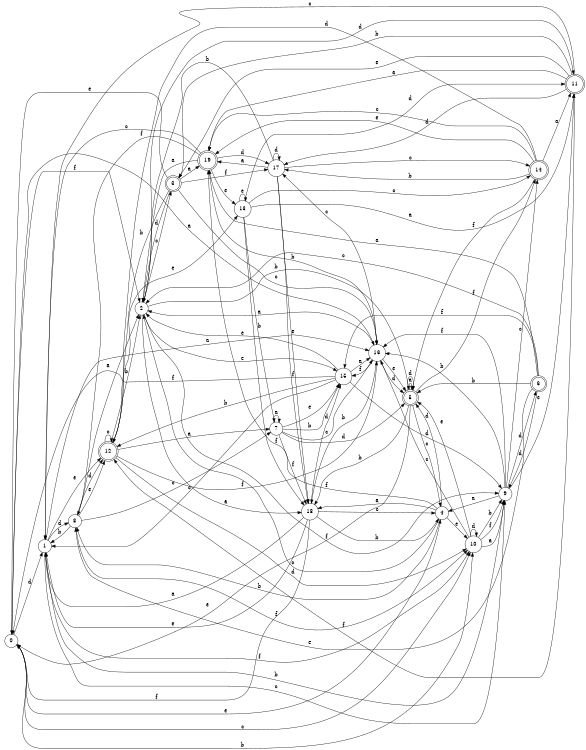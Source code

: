 digraph n16_6 {
__start0 [label="" shape="none"];

rankdir=LR;
size="8,5";

s0 [style="filled", color="black", fillcolor="white" shape="circle", label="0"];
s1 [style="filled", color="black", fillcolor="white" shape="circle", label="1"];
s2 [style="filled", color="black", fillcolor="white" shape="circle", label="2"];
s3 [style="rounded,filled", color="black", fillcolor="white" shape="doublecircle", label="3"];
s4 [style="filled", color="black", fillcolor="white" shape="circle", label="4"];
s5 [style="rounded,filled", color="black", fillcolor="white" shape="doublecircle", label="5"];
s6 [style="rounded,filled", color="black", fillcolor="white" shape="doublecircle", label="6"];
s7 [style="filled", color="black", fillcolor="white" shape="circle", label="7"];
s8 [style="filled", color="black", fillcolor="white" shape="circle", label="8"];
s9 [style="filled", color="black", fillcolor="white" shape="circle", label="9"];
s10 [style="filled", color="black", fillcolor="white" shape="circle", label="10"];
s11 [style="rounded,filled", color="black", fillcolor="white" shape="doublecircle", label="11"];
s12 [style="rounded,filled", color="black", fillcolor="white" shape="doublecircle", label="12"];
s13 [style="filled", color="black", fillcolor="white" shape="circle", label="13"];
s14 [style="rounded,filled", color="black", fillcolor="white" shape="doublecircle", label="14"];
s15 [style="filled", color="black", fillcolor="white" shape="circle", label="15"];
s16 [style="filled", color="black", fillcolor="white" shape="circle", label="16"];
s17 [style="filled", color="black", fillcolor="white" shape="circle", label="17"];
s18 [style="filled", color="black", fillcolor="white" shape="circle", label="18"];
s19 [style="rounded,filled", color="black", fillcolor="white" shape="doublecircle", label="19"];
s0 -> s16 [label="a"];
s0 -> s10 [label="b"];
s0 -> s10 [label="c"];
s0 -> s1 [label="d"];
s0 -> s4 [label="e"];
s0 -> s2 [label="f"];
s1 -> s16 [label="a"];
s1 -> s9 [label="b"];
s1 -> s9 [label="c"];
s1 -> s8 [label="d"];
s1 -> s12 [label="e"];
s1 -> s10 [label="f"];
s2 -> s18 [label="a"];
s2 -> s5 [label="b"];
s2 -> s3 [label="c"];
s2 -> s11 [label="d"];
s2 -> s15 [label="e"];
s2 -> s9 [label="f"];
s3 -> s19 [label="a"];
s3 -> s12 [label="b"];
s3 -> s16 [label="c"];
s3 -> s2 [label="d"];
s3 -> s0 [label="e"];
s3 -> s17 [label="f"];
s4 -> s18 [label="a"];
s4 -> s8 [label="b"];
s4 -> s2 [label="c"];
s4 -> s5 [label="d"];
s4 -> s10 [label="e"];
s4 -> s19 [label="f"];
s5 -> s5 [label="a"];
s5 -> s18 [label="b"];
s5 -> s4 [label="c"];
s5 -> s5 [label="d"];
s5 -> s0 [label="e"];
s5 -> s14 [label="f"];
s6 -> s19 [label="a"];
s6 -> s5 [label="b"];
s6 -> s2 [label="c"];
s6 -> s9 [label="d"];
s6 -> s8 [label="e"];
s6 -> s15 [label="f"];
s7 -> s7 [label="a"];
s7 -> s15 [label="b"];
s7 -> s16 [label="c"];
s7 -> s5 [label="d"];
s7 -> s15 [label="e"];
s7 -> s18 [label="f"];
s8 -> s2 [label="a"];
s8 -> s1 [label="b"];
s8 -> s7 [label="c"];
s8 -> s12 [label="d"];
s8 -> s12 [label="e"];
s8 -> s10 [label="f"];
s9 -> s4 [label="a"];
s9 -> s16 [label="b"];
s9 -> s14 [label="c"];
s9 -> s6 [label="d"];
s9 -> s11 [label="e"];
s9 -> s16 [label="f"];
s10 -> s9 [label="a"];
s10 -> s9 [label="b"];
s10 -> s16 [label="c"];
s10 -> s10 [label="d"];
s10 -> s5 [label="e"];
s10 -> s9 [label="f"];
s11 -> s19 [label="a"];
s11 -> s3 [label="b"];
s11 -> s1 [label="c"];
s11 -> s17 [label="d"];
s11 -> s3 [label="e"];
s11 -> s12 [label="f"];
s12 -> s7 [label="a"];
s12 -> s2 [label="b"];
s12 -> s12 [label="c"];
s12 -> s10 [label="d"];
s12 -> s13 [label="e"];
s12 -> s16 [label="f"];
s13 -> s11 [label="a"];
s13 -> s7 [label="b"];
s13 -> s14 [label="c"];
s13 -> s11 [label="d"];
s13 -> s13 [label="e"];
s13 -> s18 [label="f"];
s14 -> s11 [label="a"];
s14 -> s17 [label="b"];
s14 -> s19 [label="c"];
s14 -> s12 [label="d"];
s14 -> s19 [label="e"];
s14 -> s5 [label="f"];
s15 -> s16 [label="a"];
s15 -> s12 [label="b"];
s15 -> s1 [label="c"];
s15 -> s9 [label="d"];
s15 -> s2 [label="e"];
s15 -> s0 [label="f"];
s16 -> s2 [label="a"];
s16 -> s18 [label="b"];
s16 -> s17 [label="c"];
s16 -> s5 [label="d"];
s16 -> s5 [label="e"];
s16 -> s15 [label="f"];
s17 -> s19 [label="a"];
s17 -> s2 [label="b"];
s17 -> s14 [label="c"];
s17 -> s17 [label="d"];
s17 -> s18 [label="e"];
s17 -> s18 [label="f"];
s18 -> s1 [label="a"];
s18 -> s4 [label="b"];
s18 -> s4 [label="c"];
s18 -> s15 [label="d"];
s18 -> s1 [label="e"];
s18 -> s0 [label="f"];
s19 -> s2 [label="a"];
s19 -> s16 [label="b"];
s19 -> s1 [label="c"];
s19 -> s17 [label="d"];
s19 -> s13 [label="e"];
s19 -> s8 [label="f"];

}